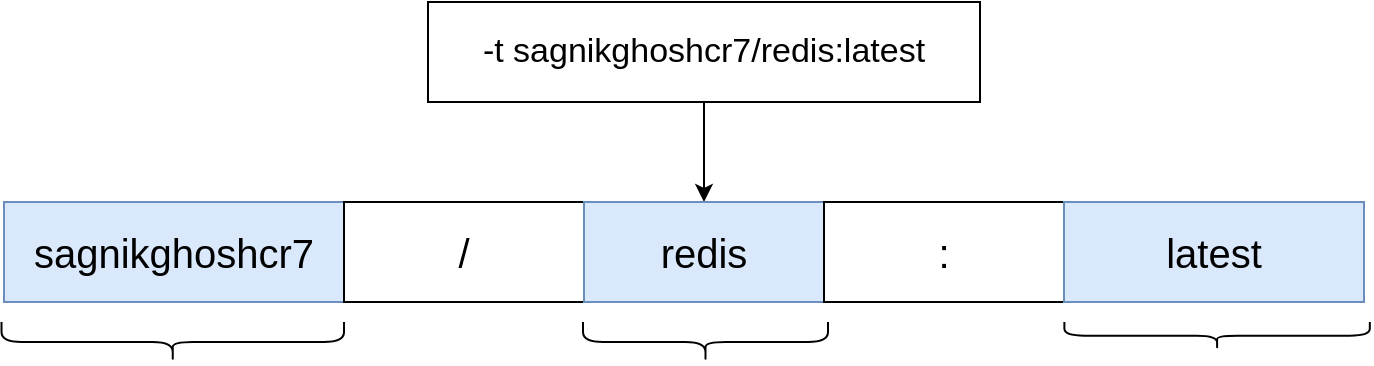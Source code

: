 <mxfile version="18.1.3" type="github">
  <diagram id="MiWk5wAtGyWTsCnsQjxV" name="Page-1">
    <mxGraphModel dx="1483" dy="781" grid="1" gridSize="10" guides="1" tooltips="1" connect="1" arrows="1" fold="1" page="1" pageScale="1" pageWidth="827" pageHeight="1169" math="0" shadow="0">
      <root>
        <mxCell id="0" />
        <mxCell id="1" parent="0" />
        <mxCell id="9KKCZ8WQkuMgdi7yFk_3-8" value="" style="edgeStyle=orthogonalEdgeStyle;rounded=0;orthogonalLoop=1;jettySize=auto;html=1;fontFamily=Helvetica;fontSize=20;" edge="1" parent="1" source="9KKCZ8WQkuMgdi7yFk_3-1" target="9KKCZ8WQkuMgdi7yFk_3-4">
          <mxGeometry relative="1" as="geometry" />
        </mxCell>
        <mxCell id="9KKCZ8WQkuMgdi7yFk_3-1" value="&lt;font style=&quot;font-size: 17px;&quot;&gt;-t sagnikghoshcr7/redis:latest&lt;/font&gt;" style="rounded=0;whiteSpace=wrap;html=1;" vertex="1" parent="1">
          <mxGeometry x="282" y="160" width="276" height="50" as="geometry" />
        </mxCell>
        <mxCell id="9KKCZ8WQkuMgdi7yFk_3-2" value="&lt;font style=&quot;font-size: 20px;&quot;&gt;sagnikghoshcr7&lt;/font&gt;" style="rounded=0;whiteSpace=wrap;html=1;fillColor=#dae8fc;strokeColor=#6c8ebf;" vertex="1" parent="1">
          <mxGeometry x="70" y="260" width="170" height="50" as="geometry" />
        </mxCell>
        <mxCell id="9KKCZ8WQkuMgdi7yFk_3-3" value="&lt;font style=&quot;font-size: 20px;&quot;&gt;/&lt;/font&gt;" style="rounded=0;whiteSpace=wrap;html=1;" vertex="1" parent="1">
          <mxGeometry x="240" y="260" width="120" height="50" as="geometry" />
        </mxCell>
        <mxCell id="9KKCZ8WQkuMgdi7yFk_3-4" value="&lt;font style=&quot;font-size: 20px;&quot;&gt;redis&lt;/font&gt;" style="rounded=0;whiteSpace=wrap;html=1;fillColor=#dae8fc;strokeColor=#6c8ebf;" vertex="1" parent="1">
          <mxGeometry x="360" y="260" width="120" height="50" as="geometry" />
        </mxCell>
        <mxCell id="9KKCZ8WQkuMgdi7yFk_3-5" value="&lt;font style=&quot;font-size: 20px;&quot;&gt;:&lt;/font&gt;" style="rounded=0;whiteSpace=wrap;html=1;" vertex="1" parent="1">
          <mxGeometry x="480" y="260" width="120" height="50" as="geometry" />
        </mxCell>
        <mxCell id="9KKCZ8WQkuMgdi7yFk_3-6" value="&lt;font style=&quot;font-size: 20px;&quot;&gt;latest&lt;/font&gt;" style="rounded=0;whiteSpace=wrap;html=1;fillColor=#dae8fc;strokeColor=#6c8ebf;" vertex="1" parent="1">
          <mxGeometry x="600" y="260" width="150" height="50" as="geometry" />
        </mxCell>
        <mxCell id="9KKCZ8WQkuMgdi7yFk_3-9" value="" style="shape=curlyBracket;whiteSpace=wrap;html=1;rounded=1;fontFamily=Helvetica;fontSize=20;rotation=-90;" vertex="1" parent="1">
          <mxGeometry x="669.69" y="250.5" width="13.72" height="152.72" as="geometry" />
        </mxCell>
        <mxCell id="9KKCZ8WQkuMgdi7yFk_3-10" value="" style="shape=curlyBracket;whiteSpace=wrap;html=1;rounded=1;fontFamily=Helvetica;fontSize=20;rotation=-90;" vertex="1" parent="1">
          <mxGeometry x="410.75" y="268.75" width="20" height="122.5" as="geometry" />
        </mxCell>
        <mxCell id="9KKCZ8WQkuMgdi7yFk_3-13" value="" style="shape=curlyBracket;whiteSpace=wrap;html=1;rounded=1;fontFamily=Helvetica;fontSize=20;rotation=-90;" vertex="1" parent="1">
          <mxGeometry x="144.38" y="244.38" width="20" height="171.25" as="geometry" />
        </mxCell>
      </root>
    </mxGraphModel>
  </diagram>
</mxfile>
